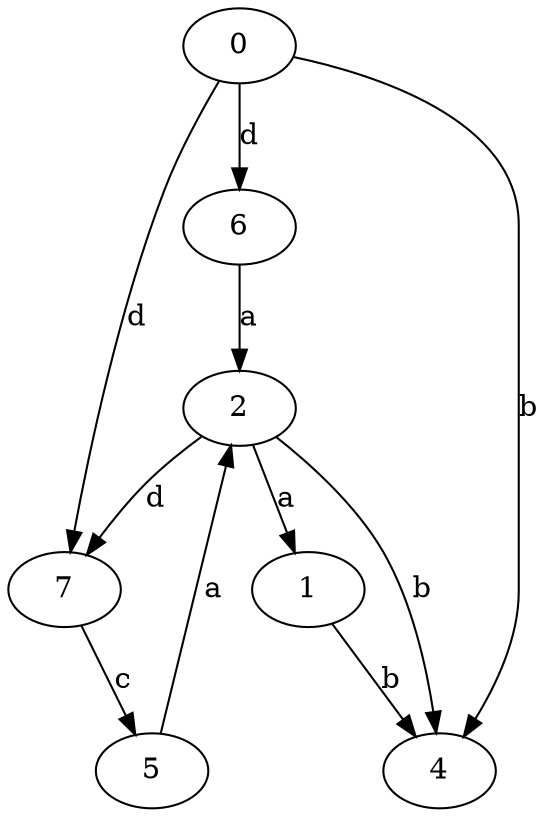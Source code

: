 strict digraph  {
1;
2;
0;
4;
5;
6;
7;
1 -> 4  [label=b];
2 -> 1  [label=a];
2 -> 4  [label=b];
2 -> 7  [label=d];
0 -> 4  [label=b];
0 -> 6  [label=d];
0 -> 7  [label=d];
5 -> 2  [label=a];
6 -> 2  [label=a];
7 -> 5  [label=c];
}
